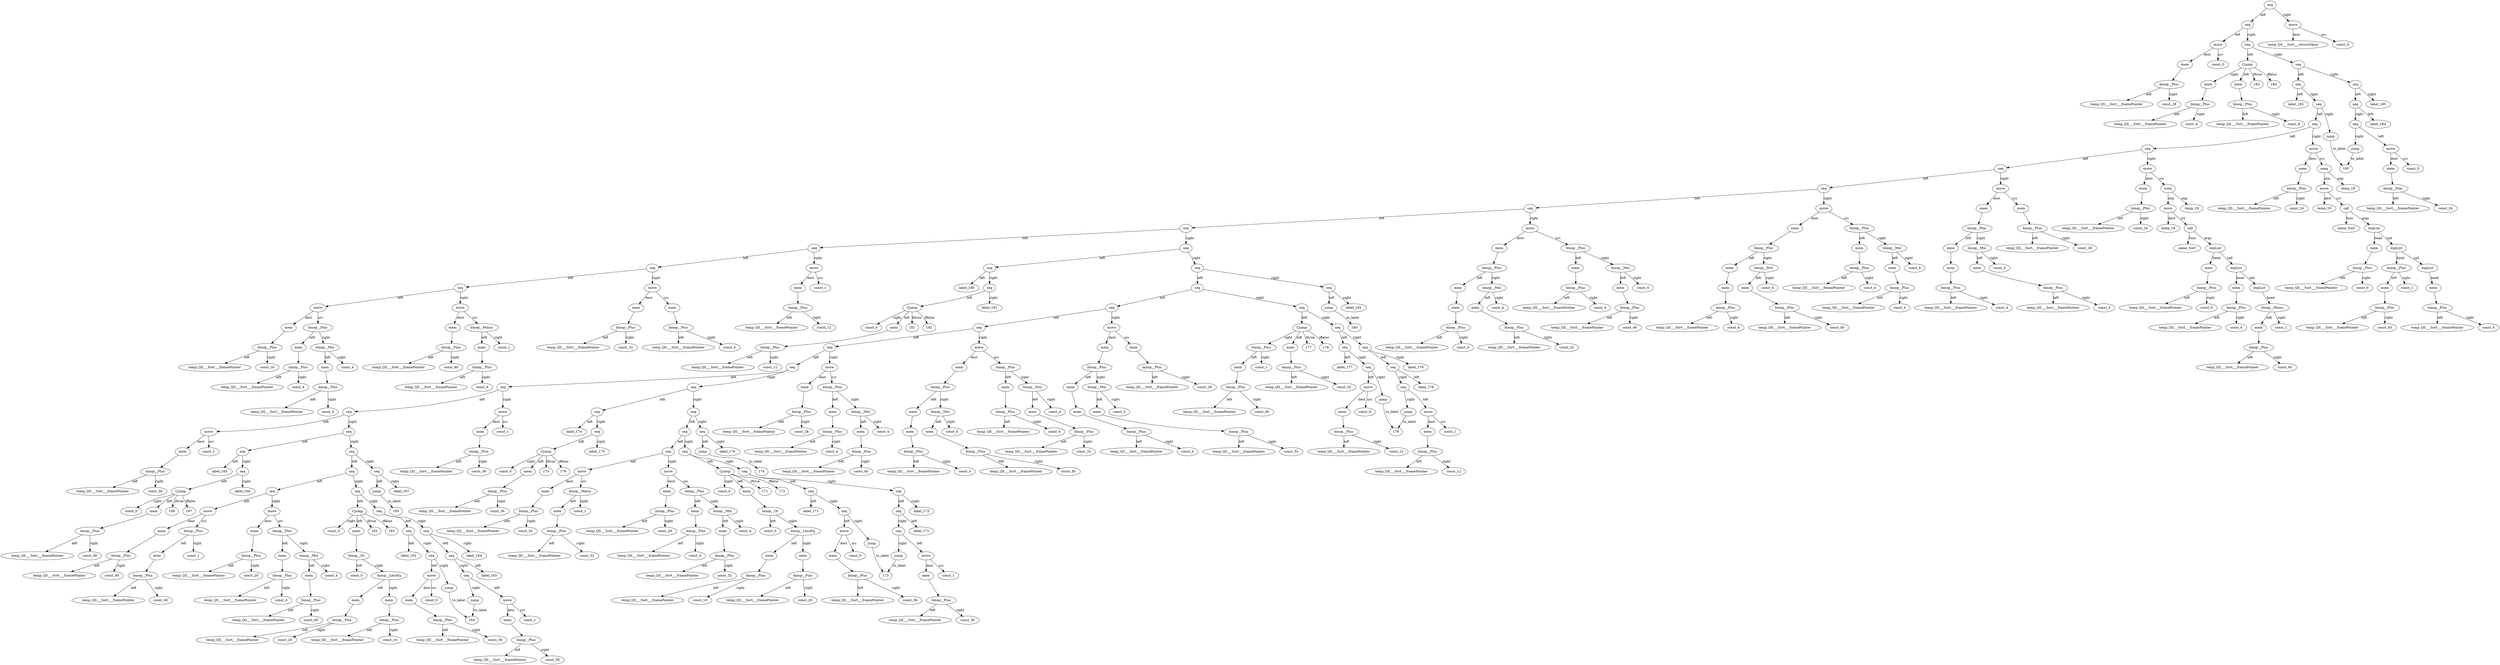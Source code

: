 digraph {
temp_QS___Sort___framePointer__id_0 [ label="temp_QS___Sort___framePointer" ]; 
const_28__id_1 [ label="const_28" ]; 
binop__Plus__id_2 [ label="binop__Plus" ]; 
binop__Plus__id_2 -> const_28__id_1 [ label="right"] ; 
binop__Plus__id_2 -> temp_QS___Sort___framePointer__id_0 [ label="left"] ; 
mem__id_3 [ label="mem" ]; 
mem__id_3 -> binop__Plus__id_2 ; 
const_0__id_4 [ label="const_0" ]; 
move__id_5 [ label="move" ]; 
move__id_5 -> mem__id_3 [ label="dest"] ; 
move__id_5 -> const_0__id_4 [ label="src"] ; 
temp_QS___Sort___framePointer__id_6 [ label="temp_QS___Sort___framePointer" ]; 
const_4__id_7 [ label="const_4" ]; 
binop__Plus__id_8 [ label="binop__Plus" ]; 
binop__Plus__id_8 -> const_4__id_7 [ label="right"] ; 
binop__Plus__id_8 -> temp_QS___Sort___framePointer__id_6 [ label="left"] ; 
mem__id_9 [ label="mem" ]; 
mem__id_9 -> binop__Plus__id_8 ; 
temp_QS___Sort___framePointer__id_10 [ label="temp_QS___Sort___framePointer" ]; 
const_8__id_11 [ label="const_8" ]; 
binop__Plus__id_12 [ label="binop__Plus" ]; 
binop__Plus__id_12 -> const_8__id_11 [ label="right"] ; 
binop__Plus__id_12 -> temp_QS___Sort___framePointer__id_10 [ label="left"] ; 
mem__id_13 [ label="mem" ]; 
mem__id_13 -> binop__Plus__id_12 ; 
Cjump__id_14 [ label="Cjump" ]; 
Cjump__id_14 -> mem__id_9 [ label="right"] ; 
Cjump__id_14 -> mem__id_13 [ label="left"] ; 
Cjump__id_14 -> 183 [ label="iftrue"] ; 
Cjump__id_14 -> 184 [ label="iffalse"] ; 
label_183__id_15 [ label="label_183" ]; 
temp_QS___Sort___framePointer__id_16 [ label="temp_QS___Sort___framePointer" ]; 
const_16__id_17 [ label="const_16" ]; 
binop__Plus__id_18 [ label="binop__Plus" ]; 
binop__Plus__id_18 -> const_16__id_17 [ label="right"] ; 
binop__Plus__id_18 -> temp_QS___Sort___framePointer__id_16 [ label="left"] ; 
mem__id_19 [ label="mem" ]; 
mem__id_19 -> binop__Plus__id_18 ; 
temp_QS___Sort___framePointer__id_20 [ label="temp_QS___Sort___framePointer" ]; 
const_4__id_21 [ label="const_4" ]; 
binop__Plus__id_22 [ label="binop__Plus" ]; 
binop__Plus__id_22 -> const_4__id_21 [ label="right"] ; 
binop__Plus__id_22 -> temp_QS___Sort___framePointer__id_20 [ label="left"] ; 
mem__id_23 [ label="mem" ]; 
mem__id_23 -> binop__Plus__id_22 ; 
temp_QS___Sort___framePointer__id_24 [ label="temp_QS___Sort___framePointer" ]; 
const_4__id_25 [ label="const_4" ]; 
binop__Plus__id_26 [ label="binop__Plus" ]; 
binop__Plus__id_26 -> const_4__id_25 [ label="right"] ; 
binop__Plus__id_26 -> temp_QS___Sort___framePointer__id_24 [ label="left"] ; 
mem__id_27 [ label="mem" ]; 
mem__id_27 -> binop__Plus__id_26 ; 
const_4__id_28 [ label="const_4" ]; 
binop__Mul__id_29 [ label="binop__Mul" ]; 
binop__Mul__id_29 -> const_4__id_28 [ label="right"] ; 
binop__Mul__id_29 -> mem__id_27 [ label="left"] ; 
binop__Plus__id_30 [ label="binop__Plus" ]; 
binop__Plus__id_30 -> binop__Mul__id_29 [ label="right"] ; 
binop__Plus__id_30 -> mem__id_23 [ label="left"] ; 
move__id_31 [ label="move" ]; 
move__id_31 -> mem__id_19 [ label="dest"] ; 
move__id_31 -> binop__Plus__id_30 [ label="src"] ; 
temp_QS___Sort___framePointer__id_32 [ label="temp_QS___Sort___framePointer" ]; 
const_40__id_33 [ label="const_40" ]; 
binop__Plus__id_34 [ label="binop__Plus" ]; 
binop__Plus__id_34 -> const_40__id_33 [ label="right"] ; 
binop__Plus__id_34 -> temp_QS___Sort___framePointer__id_32 [ label="left"] ; 
mem__id_35 [ label="mem" ]; 
mem__id_35 -> binop__Plus__id_34 ; 
temp_QS___Sort___framePointer__id_36 [ label="temp_QS___Sort___framePointer" ]; 
const_8__id_37 [ label="const_8" ]; 
binop__Plus__id_38 [ label="binop__Plus" ]; 
binop__Plus__id_38 -> const_8__id_37 [ label="right"] ; 
binop__Plus__id_38 -> temp_QS___Sort___framePointer__id_36 [ label="left"] ; 
mem__id_39 [ label="mem" ]; 
mem__id_39 -> binop__Plus__id_38 ; 
const_1__id_40 [ label="const_1" ]; 
binop__Minus__id_41 [ label="binop__Minus" ]; 
binop__Minus__id_41 -> const_1__id_40 [ label="right"] ; 
binop__Minus__id_41 -> mem__id_39 [ label="left"] ; 
move__id_42 [ label="move" ]; 
move__id_42 -> mem__id_35 [ label="dest"] ; 
move__id_42 -> binop__Minus__id_41 [ label="src"] ; 
seq__id_43 [ label="seq" ]; 
seq__id_43 -> move__id_31 [ label="left"] ; 
seq__id_43 -> move__id_42 [ label="right"] ; 
temp_QS___Sort___framePointer__id_44 [ label="temp_QS___Sort___framePointer" ]; 
const_32__id_45 [ label="const_32" ]; 
binop__Plus__id_46 [ label="binop__Plus" ]; 
binop__Plus__id_46 -> const_32__id_45 [ label="right"] ; 
binop__Plus__id_46 -> temp_QS___Sort___framePointer__id_44 [ label="left"] ; 
mem__id_47 [ label="mem" ]; 
mem__id_47 -> binop__Plus__id_46 ; 
temp_QS___Sort___framePointer__id_48 [ label="temp_QS___Sort___framePointer" ]; 
const_4__id_49 [ label="const_4" ]; 
binop__Plus__id_50 [ label="binop__Plus" ]; 
binop__Plus__id_50 -> const_4__id_49 [ label="right"] ; 
binop__Plus__id_50 -> temp_QS___Sort___framePointer__id_48 [ label="left"] ; 
mem__id_51 [ label="mem" ]; 
mem__id_51 -> binop__Plus__id_50 ; 
move__id_52 [ label="move" ]; 
move__id_52 -> mem__id_47 [ label="dest"] ; 
move__id_52 -> mem__id_51 [ label="src"] ; 
seq__id_53 [ label="seq" ]; 
seq__id_53 -> seq__id_43 [ label="left"] ; 
seq__id_53 -> move__id_52 [ label="right"] ; 
temp_QS___Sort___framePointer__id_54 [ label="temp_QS___Sort___framePointer" ]; 
const_12__id_55 [ label="const_12" ]; 
binop__Plus__id_56 [ label="binop__Plus" ]; 
binop__Plus__id_56 -> const_12__id_55 [ label="right"] ; 
binop__Plus__id_56 -> temp_QS___Sort___framePointer__id_54 [ label="left"] ; 
mem__id_57 [ label="mem" ]; 
mem__id_57 -> binop__Plus__id_56 ; 
const_1__id_58 [ label="const_1" ]; 
move__id_59 [ label="move" ]; 
move__id_59 -> mem__id_57 [ label="dest"] ; 
move__id_59 -> const_1__id_58 [ label="src"] ; 
seq__id_60 [ label="seq" ]; 
seq__id_60 -> seq__id_53 [ label="left"] ; 
seq__id_60 -> move__id_59 [ label="right"] ; 
label_180__id_61 [ label="label_180" ]; 
const_0__id_62 [ label="const_0" ]; 
temp_QS___Sort___framePointer__id_63 [ label="temp_QS___Sort___framePointer" ]; 
const_12__id_64 [ label="const_12" ]; 
binop__Plus__id_65 [ label="binop__Plus" ]; 
binop__Plus__id_65 -> const_12__id_64 [ label="right"] ; 
binop__Plus__id_65 -> temp_QS___Sort___framePointer__id_63 [ label="left"] ; 
mem__id_66 [ label="mem" ]; 
mem__id_66 -> binop__Plus__id_65 ; 
Cjump__id_67 [ label="Cjump" ]; 
Cjump__id_67 -> const_0__id_62 [ label="right"] ; 
Cjump__id_67 -> mem__id_66 [ label="left"] ; 
Cjump__id_67 -> 181 [ label="iftrue"] ; 
Cjump__id_67 -> 182 [ label="iffalse"] ; 
label_181__id_68 [ label="label_181" ]; 
seq__id_69 [ label="seq" ]; 
seq__id_69 -> Cjump__id_67 [ label="left"] ; 
seq__id_69 -> label_181__id_68 [ label="right"] ; 
seq__id_70 [ label="seq" ]; 
seq__id_70 -> label_180__id_61 [ label="left"] ; 
seq__id_70 -> seq__id_69 [ label="right"] ; 
temp_QS___Sort___framePointer__id_71 [ label="temp_QS___Sort___framePointer" ]; 
const_36__id_72 [ label="const_36" ]; 
binop__Plus__id_73 [ label="binop__Plus" ]; 
binop__Plus__id_73 -> const_36__id_72 [ label="right"] ; 
binop__Plus__id_73 -> temp_QS___Sort___framePointer__id_71 [ label="left"] ; 
mem__id_74 [ label="mem" ]; 
mem__id_74 -> binop__Plus__id_73 ; 
const_1__id_75 [ label="const_1" ]; 
move__id_76 [ label="move" ]; 
move__id_76 -> mem__id_74 [ label="dest"] ; 
move__id_76 -> const_1__id_75 [ label="src"] ; 
label_165__id_77 [ label="label_165" ]; 
const_0__id_78 [ label="const_0" ]; 
temp_QS___Sort___framePointer__id_79 [ label="temp_QS___Sort___framePointer" ]; 
const_36__id_80 [ label="const_36" ]; 
binop__Plus__id_81 [ label="binop__Plus" ]; 
binop__Plus__id_81 -> const_36__id_80 [ label="right"] ; 
binop__Plus__id_81 -> temp_QS___Sort___framePointer__id_79 [ label="left"] ; 
mem__id_82 [ label="mem" ]; 
mem__id_82 -> binop__Plus__id_81 ; 
Cjump__id_83 [ label="Cjump" ]; 
Cjump__id_83 -> const_0__id_78 [ label="right"] ; 
Cjump__id_83 -> mem__id_82 [ label="left"] ; 
Cjump__id_83 -> 166 [ label="iftrue"] ; 
Cjump__id_83 -> 167 [ label="iffalse"] ; 
label_166__id_84 [ label="label_166" ]; 
seq__id_85 [ label="seq" ]; 
seq__id_85 -> Cjump__id_83 [ label="left"] ; 
seq__id_85 -> label_166__id_84 [ label="right"] ; 
seq__id_86 [ label="seq" ]; 
seq__id_86 -> label_165__id_77 [ label="left"] ; 
seq__id_86 -> seq__id_85 [ label="right"] ; 
temp_QS___Sort___framePointer__id_87 [ label="temp_QS___Sort___framePointer" ]; 
const_40__id_88 [ label="const_40" ]; 
binop__Plus__id_89 [ label="binop__Plus" ]; 
binop__Plus__id_89 -> const_40__id_88 [ label="right"] ; 
binop__Plus__id_89 -> temp_QS___Sort___framePointer__id_87 [ label="left"] ; 
mem__id_90 [ label="mem" ]; 
mem__id_90 -> binop__Plus__id_89 ; 
temp_QS___Sort___framePointer__id_91 [ label="temp_QS___Sort___framePointer" ]; 
const_40__id_92 [ label="const_40" ]; 
binop__Plus__id_93 [ label="binop__Plus" ]; 
binop__Plus__id_93 -> const_40__id_92 [ label="right"] ; 
binop__Plus__id_93 -> temp_QS___Sort___framePointer__id_91 [ label="left"] ; 
mem__id_94 [ label="mem" ]; 
mem__id_94 -> binop__Plus__id_93 ; 
const_1__id_95 [ label="const_1" ]; 
binop__Plus__id_96 [ label="binop__Plus" ]; 
binop__Plus__id_96 -> const_1__id_95 [ label="right"] ; 
binop__Plus__id_96 -> mem__id_94 [ label="left"] ; 
move__id_97 [ label="move" ]; 
move__id_97 -> mem__id_90 [ label="dest"] ; 
move__id_97 -> binop__Plus__id_96 [ label="src"] ; 
temp_QS___Sort___framePointer__id_98 [ label="temp_QS___Sort___framePointer" ]; 
const_20__id_99 [ label="const_20" ]; 
binop__Plus__id_100 [ label="binop__Plus" ]; 
binop__Plus__id_100 -> const_20__id_99 [ label="right"] ; 
binop__Plus__id_100 -> temp_QS___Sort___framePointer__id_98 [ label="left"] ; 
mem__id_101 [ label="mem" ]; 
mem__id_101 -> binop__Plus__id_100 ; 
temp_QS___Sort___framePointer__id_102 [ label="temp_QS___Sort___framePointer" ]; 
const_4__id_103 [ label="const_4" ]; 
binop__Plus__id_104 [ label="binop__Plus" ]; 
binop__Plus__id_104 -> const_4__id_103 [ label="right"] ; 
binop__Plus__id_104 -> temp_QS___Sort___framePointer__id_102 [ label="left"] ; 
mem__id_105 [ label="mem" ]; 
mem__id_105 -> binop__Plus__id_104 ; 
temp_QS___Sort___framePointer__id_106 [ label="temp_QS___Sort___framePointer" ]; 
const_40__id_107 [ label="const_40" ]; 
binop__Plus__id_108 [ label="binop__Plus" ]; 
binop__Plus__id_108 -> const_40__id_107 [ label="right"] ; 
binop__Plus__id_108 -> temp_QS___Sort___framePointer__id_106 [ label="left"] ; 
mem__id_109 [ label="mem" ]; 
mem__id_109 -> binop__Plus__id_108 ; 
const_4__id_110 [ label="const_4" ]; 
binop__Mul__id_111 [ label="binop__Mul" ]; 
binop__Mul__id_111 -> const_4__id_110 [ label="right"] ; 
binop__Mul__id_111 -> mem__id_109 [ label="left"] ; 
binop__Plus__id_112 [ label="binop__Plus" ]; 
binop__Plus__id_112 -> binop__Mul__id_111 [ label="right"] ; 
binop__Plus__id_112 -> mem__id_105 [ label="left"] ; 
move__id_113 [ label="move" ]; 
move__id_113 -> mem__id_101 [ label="dest"] ; 
move__id_113 -> binop__Plus__id_112 [ label="src"] ; 
seq__id_114 [ label="seq" ]; 
seq__id_114 -> move__id_97 [ label="left"] ; 
seq__id_114 -> move__id_113 [ label="right"] ; 
const_0__id_115 [ label="const_0" ]; 
const_0__id_116 [ label="const_0" ]; 
temp_QS___Sort___framePointer__id_117 [ label="temp_QS___Sort___framePointer" ]; 
const_20__id_118 [ label="const_20" ]; 
binop__Plus__id_119 [ label="binop__Plus" ]; 
binop__Plus__id_119 -> const_20__id_118 [ label="right"] ; 
binop__Plus__id_119 -> temp_QS___Sort___framePointer__id_117 [ label="left"] ; 
mem__id_120 [ label="mem" ]; 
mem__id_120 -> binop__Plus__id_119 ; 
temp_QS___Sort___framePointer__id_121 [ label="temp_QS___Sort___framePointer" ]; 
const_16__id_122 [ label="const_16" ]; 
binop__Plus__id_123 [ label="binop__Plus" ]; 
binop__Plus__id_123 -> const_16__id_122 [ label="right"] ; 
binop__Plus__id_123 -> temp_QS___Sort___framePointer__id_121 [ label="left"] ; 
mem__id_124 [ label="mem" ]; 
mem__id_124 -> binop__Plus__id_123 ; 
binop__LessEq__id_125 [ label="binop__LessEq" ]; 
binop__LessEq__id_125 -> mem__id_124 [ label="right"] ; 
binop__LessEq__id_125 -> mem__id_120 [ label="left"] ; 
binop__Or__id_126 [ label="binop__Or" ]; 
binop__Or__id_126 -> binop__LessEq__id_125 [ label="right"] ; 
binop__Or__id_126 -> const_0__id_116 [ label="left"] ; 
mem__id_127 [ label="mem" ]; 
mem__id_127 -> binop__Or__id_126 ; 
Cjump__id_128 [ label="Cjump" ]; 
Cjump__id_128 -> const_0__id_115 [ label="right"] ; 
Cjump__id_128 -> mem__id_127 [ label="left"] ; 
Cjump__id_128 -> 162 [ label="iftrue"] ; 
Cjump__id_128 -> 163 [ label="iffalse"] ; 
label_162__id_129 [ label="label_162" ]; 
temp_QS___Sort___framePointer__id_130 [ label="temp_QS___Sort___framePointer" ]; 
const_36__id_131 [ label="const_36" ]; 
binop__Plus__id_132 [ label="binop__Plus" ]; 
binop__Plus__id_132 -> const_36__id_131 [ label="right"] ; 
binop__Plus__id_132 -> temp_QS___Sort___framePointer__id_130 [ label="left"] ; 
mem__id_133 [ label="mem" ]; 
mem__id_133 -> binop__Plus__id_132 ; 
const_0__id_134 [ label="const_0" ]; 
move__id_135 [ label="move" ]; 
move__id_135 -> mem__id_133 [ label="dest"] ; 
move__id_135 -> const_0__id_134 [ label="src"] ; 
jump__id_136 [ label="jump" ]; 
jump__id_136 -> 164 [ label="to_label"] ; 
seq__id_137 [ label="seq" ]; 
seq__id_137 -> move__id_135 [ label="left"] ; 
seq__id_137 -> jump__id_136 [ label="right"] ; 
seq__id_138 [ label="seq" ]; 
seq__id_138 -> label_162__id_129 [ label="left"] ; 
seq__id_138 -> seq__id_137 [ label="right"] ; 
label_163__id_139 [ label="label_163" ]; 
temp_QS___Sort___framePointer__id_140 [ label="temp_QS___Sort___framePointer" ]; 
const_36__id_141 [ label="const_36" ]; 
binop__Plus__id_142 [ label="binop__Plus" ]; 
binop__Plus__id_142 -> const_36__id_141 [ label="right"] ; 
binop__Plus__id_142 -> temp_QS___Sort___framePointer__id_140 [ label="left"] ; 
mem__id_143 [ label="mem" ]; 
mem__id_143 -> binop__Plus__id_142 ; 
const_1__id_144 [ label="const_1" ]; 
move__id_145 [ label="move" ]; 
move__id_145 -> mem__id_143 [ label="dest"] ; 
move__id_145 -> const_1__id_144 [ label="src"] ; 
jump__id_146 [ label="jump" ]; 
jump__id_146 -> 164 [ label="to_label"] ; 
seq__id_147 [ label="seq" ]; 
seq__id_147 -> move__id_145 [ label="left"] ; 
seq__id_147 -> jump__id_146 [ label="right"] ; 
seq__id_148 [ label="seq" ]; 
seq__id_148 -> label_163__id_139 [ label="left"] ; 
seq__id_148 -> seq__id_147 [ label="right"] ; 
label_164__id_149 [ label="label_164" ]; 
seq__id_150 [ label="seq" ]; 
seq__id_150 -> seq__id_148 [ label="left"] ; 
seq__id_150 -> label_164__id_149 [ label="right"] ; 
seq__id_151 [ label="seq" ]; 
seq__id_151 -> seq__id_138 [ label="left"] ; 
seq__id_151 -> seq__id_150 [ label="right"] ; 
seq__id_152 [ label="seq" ]; 
seq__id_152 -> Cjump__id_128 [ label="left"] ; 
seq__id_152 -> seq__id_151 [ label="right"] ; 
seq__id_153 [ label="seq" ]; 
seq__id_153 -> seq__id_114 [ label="left"] ; 
seq__id_153 -> seq__id_152 [ label="right"] ; 
jump__id_154 [ label="jump" ]; 
jump__id_154 -> 165 [ label="to_label"] ; 
label_167__id_155 [ label="label_167" ]; 
seq__id_156 [ label="seq" ]; 
seq__id_156 -> jump__id_154 [ label="left"] ; 
seq__id_156 -> label_167__id_155 [ label="right"] ; 
seq__id_157 [ label="seq" ]; 
seq__id_157 -> seq__id_153 [ label="left"] ; 
seq__id_157 -> seq__id_156 [ label="right"] ; 
seq__id_158 [ label="seq" ]; 
seq__id_158 -> seq__id_86 [ label="left"] ; 
seq__id_158 -> seq__id_157 [ label="right"] ; 
seq__id_159 [ label="seq" ]; 
seq__id_159 -> move__id_76 [ label="left"] ; 
seq__id_159 -> seq__id_158 [ label="right"] ; 
temp_QS___Sort___framePointer__id_160 [ label="temp_QS___Sort___framePointer" ]; 
const_36__id_161 [ label="const_36" ]; 
binop__Plus__id_162 [ label="binop__Plus" ]; 
binop__Plus__id_162 -> const_36__id_161 [ label="right"] ; 
binop__Plus__id_162 -> temp_QS___Sort___framePointer__id_160 [ label="left"] ; 
mem__id_163 [ label="mem" ]; 
mem__id_163 -> binop__Plus__id_162 ; 
const_1__id_164 [ label="const_1" ]; 
move__id_165 [ label="move" ]; 
move__id_165 -> mem__id_163 [ label="dest"] ; 
move__id_165 -> const_1__id_164 [ label="src"] ; 
seq__id_166 [ label="seq" ]; 
seq__id_166 -> seq__id_159 [ label="left"] ; 
seq__id_166 -> move__id_165 [ label="right"] ; 
label_174__id_167 [ label="label_174" ]; 
const_0__id_168 [ label="const_0" ]; 
temp_QS___Sort___framePointer__id_169 [ label="temp_QS___Sort___framePointer" ]; 
const_36__id_170 [ label="const_36" ]; 
binop__Plus__id_171 [ label="binop__Plus" ]; 
binop__Plus__id_171 -> const_36__id_170 [ label="right"] ; 
binop__Plus__id_171 -> temp_QS___Sort___framePointer__id_169 [ label="left"] ; 
mem__id_172 [ label="mem" ]; 
mem__id_172 -> binop__Plus__id_171 ; 
Cjump__id_173 [ label="Cjump" ]; 
Cjump__id_173 -> const_0__id_168 [ label="right"] ; 
Cjump__id_173 -> mem__id_172 [ label="left"] ; 
Cjump__id_173 -> 175 [ label="iftrue"] ; 
Cjump__id_173 -> 176 [ label="iffalse"] ; 
label_175__id_174 [ label="label_175" ]; 
seq__id_175 [ label="seq" ]; 
seq__id_175 -> Cjump__id_173 [ label="left"] ; 
seq__id_175 -> label_175__id_174 [ label="right"] ; 
seq__id_176 [ label="seq" ]; 
seq__id_176 -> label_174__id_167 [ label="left"] ; 
seq__id_176 -> seq__id_175 [ label="right"] ; 
temp_QS___Sort___framePointer__id_177 [ label="temp_QS___Sort___framePointer" ]; 
const_32__id_178 [ label="const_32" ]; 
binop__Plus__id_179 [ label="binop__Plus" ]; 
binop__Plus__id_179 -> const_32__id_178 [ label="right"] ; 
binop__Plus__id_179 -> temp_QS___Sort___framePointer__id_177 [ label="left"] ; 
mem__id_180 [ label="mem" ]; 
mem__id_180 -> binop__Plus__id_179 ; 
temp_QS___Sort___framePointer__id_181 [ label="temp_QS___Sort___framePointer" ]; 
const_32__id_182 [ label="const_32" ]; 
binop__Plus__id_183 [ label="binop__Plus" ]; 
binop__Plus__id_183 -> const_32__id_182 [ label="right"] ; 
binop__Plus__id_183 -> temp_QS___Sort___framePointer__id_181 [ label="left"] ; 
mem__id_184 [ label="mem" ]; 
mem__id_184 -> binop__Plus__id_183 ; 
const_1__id_185 [ label="const_1" ]; 
binop__Minus__id_186 [ label="binop__Minus" ]; 
binop__Minus__id_186 -> const_1__id_185 [ label="right"] ; 
binop__Minus__id_186 -> mem__id_184 [ label="left"] ; 
move__id_187 [ label="move" ]; 
move__id_187 -> mem__id_180 [ label="dest"] ; 
move__id_187 -> binop__Minus__id_186 [ label="src"] ; 
temp_QS___Sort___framePointer__id_188 [ label="temp_QS___Sort___framePointer" ]; 
const_20__id_189 [ label="const_20" ]; 
binop__Plus__id_190 [ label="binop__Plus" ]; 
binop__Plus__id_190 -> const_20__id_189 [ label="right"] ; 
binop__Plus__id_190 -> temp_QS___Sort___framePointer__id_188 [ label="left"] ; 
mem__id_191 [ label="mem" ]; 
mem__id_191 -> binop__Plus__id_190 ; 
temp_QS___Sort___framePointer__id_192 [ label="temp_QS___Sort___framePointer" ]; 
const_4__id_193 [ label="const_4" ]; 
binop__Plus__id_194 [ label="binop__Plus" ]; 
binop__Plus__id_194 -> const_4__id_193 [ label="right"] ; 
binop__Plus__id_194 -> temp_QS___Sort___framePointer__id_192 [ label="left"] ; 
mem__id_195 [ label="mem" ]; 
mem__id_195 -> binop__Plus__id_194 ; 
temp_QS___Sort___framePointer__id_196 [ label="temp_QS___Sort___framePointer" ]; 
const_32__id_197 [ label="const_32" ]; 
binop__Plus__id_198 [ label="binop__Plus" ]; 
binop__Plus__id_198 -> const_32__id_197 [ label="right"] ; 
binop__Plus__id_198 -> temp_QS___Sort___framePointer__id_196 [ label="left"] ; 
mem__id_199 [ label="mem" ]; 
mem__id_199 -> binop__Plus__id_198 ; 
const_4__id_200 [ label="const_4" ]; 
binop__Mul__id_201 [ label="binop__Mul" ]; 
binop__Mul__id_201 -> const_4__id_200 [ label="right"] ; 
binop__Mul__id_201 -> mem__id_199 [ label="left"] ; 
binop__Plus__id_202 [ label="binop__Plus" ]; 
binop__Plus__id_202 -> binop__Mul__id_201 [ label="right"] ; 
binop__Plus__id_202 -> mem__id_195 [ label="left"] ; 
move__id_203 [ label="move" ]; 
move__id_203 -> mem__id_191 [ label="dest"] ; 
move__id_203 -> binop__Plus__id_202 [ label="src"] ; 
seq__id_204 [ label="seq" ]; 
seq__id_204 -> move__id_187 [ label="left"] ; 
seq__id_204 -> move__id_203 [ label="right"] ; 
const_0__id_205 [ label="const_0" ]; 
const_0__id_206 [ label="const_0" ]; 
temp_QS___Sort___framePointer__id_207 [ label="temp_QS___Sort___framePointer" ]; 
const_16__id_208 [ label="const_16" ]; 
binop__Plus__id_209 [ label="binop__Plus" ]; 
binop__Plus__id_209 -> const_16__id_208 [ label="right"] ; 
binop__Plus__id_209 -> temp_QS___Sort___framePointer__id_207 [ label="left"] ; 
mem__id_210 [ label="mem" ]; 
mem__id_210 -> binop__Plus__id_209 ; 
temp_QS___Sort___framePointer__id_211 [ label="temp_QS___Sort___framePointer" ]; 
const_20__id_212 [ label="const_20" ]; 
binop__Plus__id_213 [ label="binop__Plus" ]; 
binop__Plus__id_213 -> const_20__id_212 [ label="right"] ; 
binop__Plus__id_213 -> temp_QS___Sort___framePointer__id_211 [ label="left"] ; 
mem__id_214 [ label="mem" ]; 
mem__id_214 -> binop__Plus__id_213 ; 
binop__LessEq__id_215 [ label="binop__LessEq" ]; 
binop__LessEq__id_215 -> mem__id_214 [ label="right"] ; 
binop__LessEq__id_215 -> mem__id_210 [ label="left"] ; 
binop__Or__id_216 [ label="binop__Or" ]; 
binop__Or__id_216 -> binop__LessEq__id_215 [ label="right"] ; 
binop__Or__id_216 -> const_0__id_206 [ label="left"] ; 
mem__id_217 [ label="mem" ]; 
mem__id_217 -> binop__Or__id_216 ; 
Cjump__id_218 [ label="Cjump" ]; 
Cjump__id_218 -> const_0__id_205 [ label="right"] ; 
Cjump__id_218 -> mem__id_217 [ label="left"] ; 
Cjump__id_218 -> 171 [ label="iftrue"] ; 
Cjump__id_218 -> 172 [ label="iffalse"] ; 
label_171__id_219 [ label="label_171" ]; 
temp_QS___Sort___framePointer__id_220 [ label="temp_QS___Sort___framePointer" ]; 
const_36__id_221 [ label="const_36" ]; 
binop__Plus__id_222 [ label="binop__Plus" ]; 
binop__Plus__id_222 -> const_36__id_221 [ label="right"] ; 
binop__Plus__id_222 -> temp_QS___Sort___framePointer__id_220 [ label="left"] ; 
mem__id_223 [ label="mem" ]; 
mem__id_223 -> binop__Plus__id_222 ; 
const_0__id_224 [ label="const_0" ]; 
move__id_225 [ label="move" ]; 
move__id_225 -> mem__id_223 [ label="dest"] ; 
move__id_225 -> const_0__id_224 [ label="src"] ; 
jump__id_226 [ label="jump" ]; 
jump__id_226 -> 173 [ label="to_label"] ; 
seq__id_227 [ label="seq" ]; 
seq__id_227 -> move__id_225 [ label="left"] ; 
seq__id_227 -> jump__id_226 [ label="right"] ; 
seq__id_228 [ label="seq" ]; 
seq__id_228 -> label_171__id_219 [ label="left"] ; 
seq__id_228 -> seq__id_227 [ label="right"] ; 
label_172__id_229 [ label="label_172" ]; 
temp_QS___Sort___framePointer__id_230 [ label="temp_QS___Sort___framePointer" ]; 
const_36__id_231 [ label="const_36" ]; 
binop__Plus__id_232 [ label="binop__Plus" ]; 
binop__Plus__id_232 -> const_36__id_231 [ label="right"] ; 
binop__Plus__id_232 -> temp_QS___Sort___framePointer__id_230 [ label="left"] ; 
mem__id_233 [ label="mem" ]; 
mem__id_233 -> binop__Plus__id_232 ; 
const_1__id_234 [ label="const_1" ]; 
move__id_235 [ label="move" ]; 
move__id_235 -> mem__id_233 [ label="dest"] ; 
move__id_235 -> const_1__id_234 [ label="src"] ; 
jump__id_236 [ label="jump" ]; 
jump__id_236 -> 173 [ label="to_label"] ; 
seq__id_237 [ label="seq" ]; 
seq__id_237 -> move__id_235 [ label="left"] ; 
seq__id_237 -> jump__id_236 [ label="right"] ; 
seq__id_238 [ label="seq" ]; 
seq__id_238 -> label_172__id_229 [ label="left"] ; 
seq__id_238 -> seq__id_237 [ label="right"] ; 
label_173__id_239 [ label="label_173" ]; 
seq__id_240 [ label="seq" ]; 
seq__id_240 -> seq__id_238 [ label="left"] ; 
seq__id_240 -> label_173__id_239 [ label="right"] ; 
seq__id_241 [ label="seq" ]; 
seq__id_241 -> seq__id_228 [ label="left"] ; 
seq__id_241 -> seq__id_240 [ label="right"] ; 
seq__id_242 [ label="seq" ]; 
seq__id_242 -> Cjump__id_218 [ label="left"] ; 
seq__id_242 -> seq__id_241 [ label="right"] ; 
seq__id_243 [ label="seq" ]; 
seq__id_243 -> seq__id_204 [ label="left"] ; 
seq__id_243 -> seq__id_242 [ label="right"] ; 
jump__id_244 [ label="jump" ]; 
jump__id_244 -> 174 [ label="to_label"] ; 
label_176__id_245 [ label="label_176" ]; 
seq__id_246 [ label="seq" ]; 
seq__id_246 -> jump__id_244 [ label="left"] ; 
seq__id_246 -> label_176__id_245 [ label="right"] ; 
seq__id_247 [ label="seq" ]; 
seq__id_247 -> seq__id_243 [ label="left"] ; 
seq__id_247 -> seq__id_246 [ label="right"] ; 
seq__id_248 [ label="seq" ]; 
seq__id_248 -> seq__id_176 [ label="left"] ; 
seq__id_248 -> seq__id_247 [ label="right"] ; 
seq__id_249 [ label="seq" ]; 
seq__id_249 -> seq__id_166 [ label="left"] ; 
seq__id_249 -> seq__id_248 [ label="right"] ; 
temp_QS___Sort___framePointer__id_250 [ label="temp_QS___Sort___framePointer" ]; 
const_28__id_251 [ label="const_28" ]; 
binop__Plus__id_252 [ label="binop__Plus" ]; 
binop__Plus__id_252 -> const_28__id_251 [ label="right"] ; 
binop__Plus__id_252 -> temp_QS___Sort___framePointer__id_250 [ label="left"] ; 
mem__id_253 [ label="mem" ]; 
mem__id_253 -> binop__Plus__id_252 ; 
temp_QS___Sort___framePointer__id_254 [ label="temp_QS___Sort___framePointer" ]; 
const_4__id_255 [ label="const_4" ]; 
binop__Plus__id_256 [ label="binop__Plus" ]; 
binop__Plus__id_256 -> const_4__id_255 [ label="right"] ; 
binop__Plus__id_256 -> temp_QS___Sort___framePointer__id_254 [ label="left"] ; 
mem__id_257 [ label="mem" ]; 
mem__id_257 -> binop__Plus__id_256 ; 
temp_QS___Sort___framePointer__id_258 [ label="temp_QS___Sort___framePointer" ]; 
const_40__id_259 [ label="const_40" ]; 
binop__Plus__id_260 [ label="binop__Plus" ]; 
binop__Plus__id_260 -> const_40__id_259 [ label="right"] ; 
binop__Plus__id_260 -> temp_QS___Sort___framePointer__id_258 [ label="left"] ; 
mem__id_261 [ label="mem" ]; 
mem__id_261 -> binop__Plus__id_260 ; 
const_4__id_262 [ label="const_4" ]; 
binop__Mul__id_263 [ label="binop__Mul" ]; 
binop__Mul__id_263 -> const_4__id_262 [ label="right"] ; 
binop__Mul__id_263 -> mem__id_261 [ label="left"] ; 
binop__Plus__id_264 [ label="binop__Plus" ]; 
binop__Plus__id_264 -> binop__Mul__id_263 [ label="right"] ; 
binop__Plus__id_264 -> mem__id_257 [ label="left"] ; 
move__id_265 [ label="move" ]; 
move__id_265 -> mem__id_253 [ label="dest"] ; 
move__id_265 -> binop__Plus__id_264 [ label="src"] ; 
seq__id_266 [ label="seq" ]; 
seq__id_266 -> seq__id_249 [ label="left"] ; 
seq__id_266 -> move__id_265 [ label="right"] ; 
temp_QS___Sort___framePointer__id_267 [ label="temp_QS___Sort___framePointer" ]; 
const_4__id_268 [ label="const_4" ]; 
binop__Plus__id_269 [ label="binop__Plus" ]; 
binop__Plus__id_269 -> const_4__id_268 [ label="right"] ; 
binop__Plus__id_269 -> temp_QS___Sort___framePointer__id_267 [ label="left"] ; 
mem__id_270 [ label="mem" ]; 
mem__id_270 -> binop__Plus__id_269 ; 
mem__id_271 [ label="mem" ]; 
mem__id_271 -> mem__id_270 ; 
temp_QS___Sort___framePointer__id_272 [ label="temp_QS___Sort___framePointer" ]; 
const_40__id_273 [ label="const_40" ]; 
binop__Plus__id_274 [ label="binop__Plus" ]; 
binop__Plus__id_274 -> const_40__id_273 [ label="right"] ; 
binop__Plus__id_274 -> temp_QS___Sort___framePointer__id_272 [ label="left"] ; 
mem__id_275 [ label="mem" ]; 
mem__id_275 -> binop__Plus__id_274 ; 
const_4__id_276 [ label="const_4" ]; 
binop__Mul__id_277 [ label="binop__Mul" ]; 
binop__Mul__id_277 -> const_4__id_276 [ label="right"] ; 
binop__Mul__id_277 -> mem__id_275 [ label="left"] ; 
binop__Plus__id_278 [ label="binop__Plus" ]; 
binop__Plus__id_278 -> binop__Mul__id_277 [ label="right"] ; 
binop__Plus__id_278 -> mem__id_271 [ label="left"] ; 
mem__id_279 [ label="mem" ]; 
mem__id_279 -> binop__Plus__id_278 ; 
temp_QS___Sort___framePointer__id_280 [ label="temp_QS___Sort___framePointer" ]; 
const_4__id_281 [ label="const_4" ]; 
binop__Plus__id_282 [ label="binop__Plus" ]; 
binop__Plus__id_282 -> const_4__id_281 [ label="right"] ; 
binop__Plus__id_282 -> temp_QS___Sort___framePointer__id_280 [ label="left"] ; 
mem__id_283 [ label="mem" ]; 
mem__id_283 -> binop__Plus__id_282 ; 
temp_QS___Sort___framePointer__id_284 [ label="temp_QS___Sort___framePointer" ]; 
const_32__id_285 [ label="const_32" ]; 
binop__Plus__id_286 [ label="binop__Plus" ]; 
binop__Plus__id_286 -> const_32__id_285 [ label="right"] ; 
binop__Plus__id_286 -> temp_QS___Sort___framePointer__id_284 [ label="left"] ; 
mem__id_287 [ label="mem" ]; 
mem__id_287 -> binop__Plus__id_286 ; 
const_4__id_288 [ label="const_4" ]; 
binop__Mul__id_289 [ label="binop__Mul" ]; 
binop__Mul__id_289 -> const_4__id_288 [ label="right"] ; 
binop__Mul__id_289 -> mem__id_287 [ label="left"] ; 
binop__Plus__id_290 [ label="binop__Plus" ]; 
binop__Plus__id_290 -> binop__Mul__id_289 [ label="right"] ; 
binop__Plus__id_290 -> mem__id_283 [ label="left"] ; 
move__id_291 [ label="move" ]; 
move__id_291 -> mem__id_279 [ label="dest"] ; 
move__id_291 -> binop__Plus__id_290 [ label="src"] ; 
seq__id_292 [ label="seq" ]; 
seq__id_292 -> seq__id_266 [ label="left"] ; 
seq__id_292 -> move__id_291 [ label="right"] ; 
temp_QS___Sort___framePointer__id_293 [ label="temp_QS___Sort___framePointer" ]; 
const_4__id_294 [ label="const_4" ]; 
binop__Plus__id_295 [ label="binop__Plus" ]; 
binop__Plus__id_295 -> const_4__id_294 [ label="right"] ; 
binop__Plus__id_295 -> temp_QS___Sort___framePointer__id_293 [ label="left"] ; 
mem__id_296 [ label="mem" ]; 
mem__id_296 -> binop__Plus__id_295 ; 
mem__id_297 [ label="mem" ]; 
mem__id_297 -> mem__id_296 ; 
temp_QS___Sort___framePointer__id_298 [ label="temp_QS___Sort___framePointer" ]; 
const_32__id_299 [ label="const_32" ]; 
binop__Plus__id_300 [ label="binop__Plus" ]; 
binop__Plus__id_300 -> const_32__id_299 [ label="right"] ; 
binop__Plus__id_300 -> temp_QS___Sort___framePointer__id_298 [ label="left"] ; 
mem__id_301 [ label="mem" ]; 
mem__id_301 -> binop__Plus__id_300 ; 
const_4__id_302 [ label="const_4" ]; 
binop__Mul__id_303 [ label="binop__Mul" ]; 
binop__Mul__id_303 -> const_4__id_302 [ label="right"] ; 
binop__Mul__id_303 -> mem__id_301 [ label="left"] ; 
binop__Plus__id_304 [ label="binop__Plus" ]; 
binop__Plus__id_304 -> binop__Mul__id_303 [ label="right"] ; 
binop__Plus__id_304 -> mem__id_297 [ label="left"] ; 
mem__id_305 [ label="mem" ]; 
mem__id_305 -> binop__Plus__id_304 ; 
temp_QS___Sort___framePointer__id_306 [ label="temp_QS___Sort___framePointer" ]; 
const_28__id_307 [ label="const_28" ]; 
binop__Plus__id_308 [ label="binop__Plus" ]; 
binop__Plus__id_308 -> const_28__id_307 [ label="right"] ; 
binop__Plus__id_308 -> temp_QS___Sort___framePointer__id_306 [ label="left"] ; 
mem__id_309 [ label="mem" ]; 
mem__id_309 -> binop__Plus__id_308 ; 
move__id_310 [ label="move" ]; 
move__id_310 -> mem__id_305 [ label="dest"] ; 
move__id_310 -> mem__id_309 [ label="src"] ; 
seq__id_311 [ label="seq" ]; 
seq__id_311 -> seq__id_292 [ label="left"] ; 
seq__id_311 -> move__id_310 [ label="right"] ; 
temp_QS___Sort___framePointer__id_312 [ label="temp_QS___Sort___framePointer" ]; 
const_40__id_313 [ label="const_40" ]; 
binop__Plus__id_314 [ label="binop__Plus" ]; 
binop__Plus__id_314 -> const_40__id_313 [ label="right"] ; 
binop__Plus__id_314 -> temp_QS___Sort___framePointer__id_312 [ label="left"] ; 
mem__id_315 [ label="mem" ]; 
mem__id_315 -> binop__Plus__id_314 ; 
const_1__id_316 [ label="const_1" ]; 
binop__Plus__id_317 [ label="binop__Plus" ]; 
binop__Plus__id_317 -> const_1__id_316 [ label="right"] ; 
binop__Plus__id_317 -> mem__id_315 [ label="left"] ; 
temp_QS___Sort___framePointer__id_318 [ label="temp_QS___Sort___framePointer" ]; 
const_32__id_319 [ label="const_32" ]; 
binop__Plus__id_320 [ label="binop__Plus" ]; 
binop__Plus__id_320 -> const_32__id_319 [ label="right"] ; 
binop__Plus__id_320 -> temp_QS___Sort___framePointer__id_318 [ label="left"] ; 
mem__id_321 [ label="mem" ]; 
mem__id_321 -> binop__Plus__id_320 ; 
Cjump__id_322 [ label="Cjump" ]; 
Cjump__id_322 -> binop__Plus__id_317 [ label="right"] ; 
Cjump__id_322 -> mem__id_321 [ label="left"] ; 
Cjump__id_322 -> 177 [ label="iftrue"] ; 
Cjump__id_322 -> 178 [ label="iffalse"] ; 
label_177__id_323 [ label="label_177" ]; 
temp_QS___Sort___framePointer__id_324 [ label="temp_QS___Sort___framePointer" ]; 
const_12__id_325 [ label="const_12" ]; 
binop__Plus__id_326 [ label="binop__Plus" ]; 
binop__Plus__id_326 -> const_12__id_325 [ label="right"] ; 
binop__Plus__id_326 -> temp_QS___Sort___framePointer__id_324 [ label="left"] ; 
mem__id_327 [ label="mem" ]; 
mem__id_327 -> binop__Plus__id_326 ; 
const_0__id_328 [ label="const_0" ]; 
move__id_329 [ label="move" ]; 
move__id_329 -> mem__id_327 [ label="dest"] ; 
move__id_329 -> const_0__id_328 [ label="src"] ; 
jump__id_330 [ label="jump" ]; 
jump__id_330 -> 179 [ label="to_label"] ; 
seq__id_331 [ label="seq" ]; 
seq__id_331 -> move__id_329 [ label="left"] ; 
seq__id_331 -> jump__id_330 [ label="right"] ; 
seq__id_332 [ label="seq" ]; 
seq__id_332 -> label_177__id_323 [ label="left"] ; 
seq__id_332 -> seq__id_331 [ label="right"] ; 
label_178__id_333 [ label="label_178" ]; 
temp_QS___Sort___framePointer__id_334 [ label="temp_QS___Sort___framePointer" ]; 
const_12__id_335 [ label="const_12" ]; 
binop__Plus__id_336 [ label="binop__Plus" ]; 
binop__Plus__id_336 -> const_12__id_335 [ label="right"] ; 
binop__Plus__id_336 -> temp_QS___Sort___framePointer__id_334 [ label="left"] ; 
mem__id_337 [ label="mem" ]; 
mem__id_337 -> binop__Plus__id_336 ; 
const_1__id_338 [ label="const_1" ]; 
move__id_339 [ label="move" ]; 
move__id_339 -> mem__id_337 [ label="dest"] ; 
move__id_339 -> const_1__id_338 [ label="src"] ; 
jump__id_340 [ label="jump" ]; 
jump__id_340 -> 179 [ label="to_label"] ; 
seq__id_341 [ label="seq" ]; 
seq__id_341 -> move__id_339 [ label="left"] ; 
seq__id_341 -> jump__id_340 [ label="right"] ; 
seq__id_342 [ label="seq" ]; 
seq__id_342 -> label_178__id_333 [ label="left"] ; 
seq__id_342 -> seq__id_341 [ label="right"] ; 
label_179__id_343 [ label="label_179" ]; 
seq__id_344 [ label="seq" ]; 
seq__id_344 -> seq__id_342 [ label="left"] ; 
seq__id_344 -> label_179__id_343 [ label="right"] ; 
seq__id_345 [ label="seq" ]; 
seq__id_345 -> seq__id_332 [ label="left"] ; 
seq__id_345 -> seq__id_344 [ label="right"] ; 
seq__id_346 [ label="seq" ]; 
seq__id_346 -> Cjump__id_322 [ label="left"] ; 
seq__id_346 -> seq__id_345 [ label="right"] ; 
seq__id_347 [ label="seq" ]; 
seq__id_347 -> seq__id_311 [ label="left"] ; 
seq__id_347 -> seq__id_346 [ label="right"] ; 
jump__id_348 [ label="jump" ]; 
jump__id_348 -> 180 [ label="to_label"] ; 
label_182__id_349 [ label="label_182" ]; 
seq__id_350 [ label="seq" ]; 
seq__id_350 -> jump__id_348 [ label="left"] ; 
seq__id_350 -> label_182__id_349 [ label="right"] ; 
seq__id_351 [ label="seq" ]; 
seq__id_351 -> seq__id_347 [ label="left"] ; 
seq__id_351 -> seq__id_350 [ label="right"] ; 
seq__id_352 [ label="seq" ]; 
seq__id_352 -> seq__id_70 [ label="left"] ; 
seq__id_352 -> seq__id_351 [ label="right"] ; 
seq__id_353 [ label="seq" ]; 
seq__id_353 -> seq__id_60 [ label="left"] ; 
seq__id_353 -> seq__id_352 [ label="right"] ; 
temp_QS___Sort___framePointer__id_354 [ label="temp_QS___Sort___framePointer" ]; 
const_4__id_355 [ label="const_4" ]; 
binop__Plus__id_356 [ label="binop__Plus" ]; 
binop__Plus__id_356 -> const_4__id_355 [ label="right"] ; 
binop__Plus__id_356 -> temp_QS___Sort___framePointer__id_354 [ label="left"] ; 
mem__id_357 [ label="mem" ]; 
mem__id_357 -> binop__Plus__id_356 ; 
mem__id_358 [ label="mem" ]; 
mem__id_358 -> mem__id_357 ; 
temp_QS___Sort___framePointer__id_359 [ label="temp_QS___Sort___framePointer" ]; 
const_32__id_360 [ label="const_32" ]; 
binop__Plus__id_361 [ label="binop__Plus" ]; 
binop__Plus__id_361 -> const_32__id_360 [ label="right"] ; 
binop__Plus__id_361 -> temp_QS___Sort___framePointer__id_359 [ label="left"] ; 
mem__id_362 [ label="mem" ]; 
mem__id_362 -> binop__Plus__id_361 ; 
const_4__id_363 [ label="const_4" ]; 
binop__Mul__id_364 [ label="binop__Mul" ]; 
binop__Mul__id_364 -> const_4__id_363 [ label="right"] ; 
binop__Mul__id_364 -> mem__id_362 [ label="left"] ; 
binop__Plus__id_365 [ label="binop__Plus" ]; 
binop__Plus__id_365 -> binop__Mul__id_364 [ label="right"] ; 
binop__Plus__id_365 -> mem__id_358 [ label="left"] ; 
mem__id_366 [ label="mem" ]; 
mem__id_366 -> binop__Plus__id_365 ; 
temp_QS___Sort___framePointer__id_367 [ label="temp_QS___Sort___framePointer" ]; 
const_4__id_368 [ label="const_4" ]; 
binop__Plus__id_369 [ label="binop__Plus" ]; 
binop__Plus__id_369 -> const_4__id_368 [ label="right"] ; 
binop__Plus__id_369 -> temp_QS___Sort___framePointer__id_367 [ label="left"] ; 
mem__id_370 [ label="mem" ]; 
mem__id_370 -> binop__Plus__id_369 ; 
temp_QS___Sort___framePointer__id_371 [ label="temp_QS___Sort___framePointer" ]; 
const_40__id_372 [ label="const_40" ]; 
binop__Plus__id_373 [ label="binop__Plus" ]; 
binop__Plus__id_373 -> const_40__id_372 [ label="right"] ; 
binop__Plus__id_373 -> temp_QS___Sort___framePointer__id_371 [ label="left"] ; 
mem__id_374 [ label="mem" ]; 
mem__id_374 -> binop__Plus__id_373 ; 
const_4__id_375 [ label="const_4" ]; 
binop__Mul__id_376 [ label="binop__Mul" ]; 
binop__Mul__id_376 -> const_4__id_375 [ label="right"] ; 
binop__Mul__id_376 -> mem__id_374 [ label="left"] ; 
binop__Plus__id_377 [ label="binop__Plus" ]; 
binop__Plus__id_377 -> binop__Mul__id_376 [ label="right"] ; 
binop__Plus__id_377 -> mem__id_370 [ label="left"] ; 
move__id_378 [ label="move" ]; 
move__id_378 -> mem__id_366 [ label="dest"] ; 
move__id_378 -> binop__Plus__id_377 [ label="src"] ; 
seq__id_379 [ label="seq" ]; 
seq__id_379 -> seq__id_353 [ label="left"] ; 
seq__id_379 -> move__id_378 [ label="right"] ; 
temp_QS___Sort___framePointer__id_380 [ label="temp_QS___Sort___framePointer" ]; 
const_4__id_381 [ label="const_4" ]; 
binop__Plus__id_382 [ label="binop__Plus" ]; 
binop__Plus__id_382 -> const_4__id_381 [ label="right"] ; 
binop__Plus__id_382 -> temp_QS___Sort___framePointer__id_380 [ label="left"] ; 
mem__id_383 [ label="mem" ]; 
mem__id_383 -> binop__Plus__id_382 ; 
mem__id_384 [ label="mem" ]; 
mem__id_384 -> mem__id_383 ; 
temp_QS___Sort___framePointer__id_385 [ label="temp_QS___Sort___framePointer" ]; 
const_40__id_386 [ label="const_40" ]; 
binop__Plus__id_387 [ label="binop__Plus" ]; 
binop__Plus__id_387 -> const_40__id_386 [ label="right"] ; 
binop__Plus__id_387 -> temp_QS___Sort___framePointer__id_385 [ label="left"] ; 
mem__id_388 [ label="mem" ]; 
mem__id_388 -> binop__Plus__id_387 ; 
const_4__id_389 [ label="const_4" ]; 
binop__Mul__id_390 [ label="binop__Mul" ]; 
binop__Mul__id_390 -> const_4__id_389 [ label="right"] ; 
binop__Mul__id_390 -> mem__id_388 [ label="left"] ; 
binop__Plus__id_391 [ label="binop__Plus" ]; 
binop__Plus__id_391 -> binop__Mul__id_390 [ label="right"] ; 
binop__Plus__id_391 -> mem__id_384 [ label="left"] ; 
mem__id_392 [ label="mem" ]; 
mem__id_392 -> binop__Plus__id_391 ; 
temp_QS___Sort___framePointer__id_393 [ label="temp_QS___Sort___framePointer" ]; 
const_4__id_394 [ label="const_4" ]; 
binop__Plus__id_395 [ label="binop__Plus" ]; 
binop__Plus__id_395 -> const_4__id_394 [ label="right"] ; 
binop__Plus__id_395 -> temp_QS___Sort___framePointer__id_393 [ label="left"] ; 
mem__id_396 [ label="mem" ]; 
mem__id_396 -> binop__Plus__id_395 ; 
temp_QS___Sort___framePointer__id_397 [ label="temp_QS___Sort___framePointer" ]; 
const_4__id_398 [ label="const_4" ]; 
binop__Plus__id_399 [ label="binop__Plus" ]; 
binop__Plus__id_399 -> const_4__id_398 [ label="right"] ; 
binop__Plus__id_399 -> temp_QS___Sort___framePointer__id_397 [ label="left"] ; 
mem__id_400 [ label="mem" ]; 
mem__id_400 -> binop__Plus__id_399 ; 
const_4__id_401 [ label="const_4" ]; 
binop__Mul__id_402 [ label="binop__Mul" ]; 
binop__Mul__id_402 -> const_4__id_401 [ label="right"] ; 
binop__Mul__id_402 -> mem__id_400 [ label="left"] ; 
binop__Plus__id_403 [ label="binop__Plus" ]; 
binop__Plus__id_403 -> binop__Mul__id_402 [ label="right"] ; 
binop__Plus__id_403 -> mem__id_396 [ label="left"] ; 
move__id_404 [ label="move" ]; 
move__id_404 -> mem__id_392 [ label="dest"] ; 
move__id_404 -> binop__Plus__id_403 [ label="src"] ; 
seq__id_405 [ label="seq" ]; 
seq__id_405 -> seq__id_379 [ label="left"] ; 
seq__id_405 -> move__id_404 [ label="right"] ; 
temp_QS___Sort___framePointer__id_406 [ label="temp_QS___Sort___framePointer" ]; 
const_4__id_407 [ label="const_4" ]; 
binop__Plus__id_408 [ label="binop__Plus" ]; 
binop__Plus__id_408 -> const_4__id_407 [ label="right"] ; 
binop__Plus__id_408 -> temp_QS___Sort___framePointer__id_406 [ label="left"] ; 
mem__id_409 [ label="mem" ]; 
mem__id_409 -> binop__Plus__id_408 ; 
mem__id_410 [ label="mem" ]; 
mem__id_410 -> mem__id_409 ; 
temp_QS___Sort___framePointer__id_411 [ label="temp_QS___Sort___framePointer" ]; 
const_4__id_412 [ label="const_4" ]; 
binop__Plus__id_413 [ label="binop__Plus" ]; 
binop__Plus__id_413 -> const_4__id_412 [ label="right"] ; 
binop__Plus__id_413 -> temp_QS___Sort___framePointer__id_411 [ label="left"] ; 
mem__id_414 [ label="mem" ]; 
mem__id_414 -> binop__Plus__id_413 ; 
const_4__id_415 [ label="const_4" ]; 
binop__Mul__id_416 [ label="binop__Mul" ]; 
binop__Mul__id_416 -> const_4__id_415 [ label="right"] ; 
binop__Mul__id_416 -> mem__id_414 [ label="left"] ; 
binop__Plus__id_417 [ label="binop__Plus" ]; 
binop__Plus__id_417 -> binop__Mul__id_416 [ label="right"] ; 
binop__Plus__id_417 -> mem__id_410 [ label="left"] ; 
mem__id_418 [ label="mem" ]; 
mem__id_418 -> binop__Plus__id_417 ; 
temp_QS___Sort___framePointer__id_419 [ label="temp_QS___Sort___framePointer" ]; 
const_28__id_420 [ label="const_28" ]; 
binop__Plus__id_421 [ label="binop__Plus" ]; 
binop__Plus__id_421 -> const_28__id_420 [ label="right"] ; 
binop__Plus__id_421 -> temp_QS___Sort___framePointer__id_419 [ label="left"] ; 
mem__id_422 [ label="mem" ]; 
mem__id_422 -> binop__Plus__id_421 ; 
move__id_423 [ label="move" ]; 
move__id_423 -> mem__id_418 [ label="dest"] ; 
move__id_423 -> mem__id_422 [ label="src"] ; 
seq__id_424 [ label="seq" ]; 
seq__id_424 -> seq__id_405 [ label="left"] ; 
seq__id_424 -> move__id_423 [ label="right"] ; 
temp_QS___Sort___framePointer__id_425 [ label="temp_QS___Sort___framePointer" ]; 
const_24__id_426 [ label="const_24" ]; 
binop__Plus__id_427 [ label="binop__Plus" ]; 
binop__Plus__id_427 -> const_24__id_426 [ label="right"] ; 
binop__Plus__id_427 -> temp_QS___Sort___framePointer__id_425 [ label="left"] ; 
mem__id_428 [ label="mem" ]; 
mem__id_428 -> binop__Plus__id_427 ; 
temp_18__id_429 [ label="temp_18" ]; 
name_Sort__id_430 [ label="name_Sort" ]; 
temp_QS___Sort___framePointer__id_431 [ label="temp_QS___Sort___framePointer" ]; 
const_0__id_432 [ label="const_0" ]; 
binop__Plus__id_433 [ label="binop__Plus" ]; 
binop__Plus__id_433 -> const_0__id_432 [ label="right"] ; 
binop__Plus__id_433 -> temp_QS___Sort___framePointer__id_431 [ label="left"] ; 
mem__id_434 [ label="mem" ]; 
mem__id_434 -> binop__Plus__id_433 ; 
temp_QS___Sort___framePointer__id_435 [ label="temp_QS___Sort___framePointer" ]; 
const_8__id_436 [ label="const_8" ]; 
binop__Plus__id_437 [ label="binop__Plus" ]; 
binop__Plus__id_437 -> const_8__id_436 [ label="right"] ; 
binop__Plus__id_437 -> temp_QS___Sort___framePointer__id_435 [ label="left"] ; 
mem__id_438 [ label="mem" ]; 
mem__id_438 -> binop__Plus__id_437 ; 
temp_QS___Sort___framePointer__id_439 [ label="temp_QS___Sort___framePointer" ]; 
const_40__id_440 [ label="const_40" ]; 
binop__Plus__id_441 [ label="binop__Plus" ]; 
binop__Plus__id_441 -> const_40__id_440 [ label="right"] ; 
binop__Plus__id_441 -> temp_QS___Sort___framePointer__id_439 [ label="left"] ; 
mem__id_442 [ label="mem" ]; 
mem__id_442 -> binop__Plus__id_441 ; 
const_1__id_443 [ label="const_1" ]; 
binop__Minus__id_444 [ label="binop__Minus" ]; 
binop__Minus__id_444 -> const_1__id_443 [ label="right"] ; 
binop__Minus__id_444 -> mem__id_442 [ label="left"] ; 
expList__id_445 [ label="expList" ]; 
expList__id_445 -> binop__Minus__id_444 [ label="head"] ; 
expList__id_446 [ label="expList" ]; 
expList__id_446 -> mem__id_438 [ label="head"] ; 
expList__id_446 -> expList__id_445 [ label="tail"] ; 
expList__id_447 [ label="expList" ]; 
expList__id_447 -> mem__id_434 [ label="head"] ; 
expList__id_447 -> expList__id_446 [ label="tail"] ; 
call__id_448 [ label="call" ]; 
call__id_448 -> name_Sort__id_430 [ label="func"] ; 
call__id_448 -> expList__id_447 [ label="args"] ; 
move__id_449 [ label="move" ]; 
move__id_449 -> temp_18__id_429 [ label="dest"] ; 
move__id_449 -> call__id_448 [ label="src"] ; 
temp_18__id_450 [ label="temp_18" ]; 
eseq__id_451 [ label="eseq" ]; 
eseq__id_451 -> temp_18__id_450 [ label="exp"] ; 
eseq__id_451 -> move__id_449 [ label="stm"] ; 
move__id_452 [ label="move" ]; 
move__id_452 -> mem__id_428 [ label="dest"] ; 
move__id_452 -> eseq__id_451 [ label="src"] ; 
seq__id_453 [ label="seq" ]; 
seq__id_453 -> seq__id_424 [ label="left"] ; 
seq__id_453 -> move__id_452 [ label="right"] ; 
temp_QS___Sort___framePointer__id_454 [ label="temp_QS___Sort___framePointer" ]; 
const_24__id_455 [ label="const_24" ]; 
binop__Plus__id_456 [ label="binop__Plus" ]; 
binop__Plus__id_456 -> const_24__id_455 [ label="right"] ; 
binop__Plus__id_456 -> temp_QS___Sort___framePointer__id_454 [ label="left"] ; 
mem__id_457 [ label="mem" ]; 
mem__id_457 -> binop__Plus__id_456 ; 
temp_19__id_458 [ label="temp_19" ]; 
name_Sort__id_459 [ label="name_Sort" ]; 
temp_QS___Sort___framePointer__id_460 [ label="temp_QS___Sort___framePointer" ]; 
const_0__id_461 [ label="const_0" ]; 
binop__Plus__id_462 [ label="binop__Plus" ]; 
binop__Plus__id_462 -> const_0__id_461 [ label="right"] ; 
binop__Plus__id_462 -> temp_QS___Sort___framePointer__id_460 [ label="left"] ; 
mem__id_463 [ label="mem" ]; 
mem__id_463 -> binop__Plus__id_462 ; 
temp_QS___Sort___framePointer__id_464 [ label="temp_QS___Sort___framePointer" ]; 
const_40__id_465 [ label="const_40" ]; 
binop__Plus__id_466 [ label="binop__Plus" ]; 
binop__Plus__id_466 -> const_40__id_465 [ label="right"] ; 
binop__Plus__id_466 -> temp_QS___Sort___framePointer__id_464 [ label="left"] ; 
mem__id_467 [ label="mem" ]; 
mem__id_467 -> binop__Plus__id_466 ; 
const_1__id_468 [ label="const_1" ]; 
binop__Plus__id_469 [ label="binop__Plus" ]; 
binop__Plus__id_469 -> const_1__id_468 [ label="right"] ; 
binop__Plus__id_469 -> mem__id_467 [ label="left"] ; 
temp_QS___Sort___framePointer__id_470 [ label="temp_QS___Sort___framePointer" ]; 
const_4__id_471 [ label="const_4" ]; 
binop__Plus__id_472 [ label="binop__Plus" ]; 
binop__Plus__id_472 -> const_4__id_471 [ label="right"] ; 
binop__Plus__id_472 -> temp_QS___Sort___framePointer__id_470 [ label="left"] ; 
mem__id_473 [ label="mem" ]; 
mem__id_473 -> binop__Plus__id_472 ; 
expList__id_474 [ label="expList" ]; 
expList__id_474 -> mem__id_473 [ label="head"] ; 
expList__id_475 [ label="expList" ]; 
expList__id_475 -> binop__Plus__id_469 [ label="head"] ; 
expList__id_475 -> expList__id_474 [ label="tail"] ; 
expList__id_476 [ label="expList" ]; 
expList__id_476 -> mem__id_463 [ label="head"] ; 
expList__id_476 -> expList__id_475 [ label="tail"] ; 
call__id_477 [ label="call" ]; 
call__id_477 -> name_Sort__id_459 [ label="func"] ; 
call__id_477 -> expList__id_476 [ label="args"] ; 
move__id_478 [ label="move" ]; 
move__id_478 -> temp_19__id_458 [ label="dest"] ; 
move__id_478 -> call__id_477 [ label="src"] ; 
temp_19__id_479 [ label="temp_19" ]; 
eseq__id_480 [ label="eseq" ]; 
eseq__id_480 -> temp_19__id_479 [ label="exp"] ; 
eseq__id_480 -> move__id_478 [ label="stm"] ; 
move__id_481 [ label="move" ]; 
move__id_481 -> mem__id_457 [ label="dest"] ; 
move__id_481 -> eseq__id_480 [ label="src"] ; 
seq__id_482 [ label="seq" ]; 
seq__id_482 -> seq__id_453 [ label="left"] ; 
seq__id_482 -> move__id_481 [ label="right"] ; 
jump__id_483 [ label="jump" ]; 
jump__id_483 -> 185 [ label="to_label"] ; 
seq__id_484 [ label="seq" ]; 
seq__id_484 -> seq__id_482 [ label="left"] ; 
seq__id_484 -> jump__id_483 [ label="right"] ; 
seq__id_485 [ label="seq" ]; 
seq__id_485 -> label_183__id_15 [ label="left"] ; 
seq__id_485 -> seq__id_484 [ label="right"] ; 
label_184__id_486 [ label="label_184" ]; 
temp_QS___Sort___framePointer__id_487 [ label="temp_QS___Sort___framePointer" ]; 
const_24__id_488 [ label="const_24" ]; 
binop__Plus__id_489 [ label="binop__Plus" ]; 
binop__Plus__id_489 -> const_24__id_488 [ label="right"] ; 
binop__Plus__id_489 -> temp_QS___Sort___framePointer__id_487 [ label="left"] ; 
mem__id_490 [ label="mem" ]; 
mem__id_490 -> binop__Plus__id_489 ; 
const_0__id_491 [ label="const_0" ]; 
move__id_492 [ label="move" ]; 
move__id_492 -> mem__id_490 [ label="dest"] ; 
move__id_492 -> const_0__id_491 [ label="src"] ; 
jump__id_493 [ label="jump" ]; 
jump__id_493 -> 185 [ label="to_label"] ; 
seq__id_494 [ label="seq" ]; 
seq__id_494 -> move__id_492 [ label="left"] ; 
seq__id_494 -> jump__id_493 [ label="right"] ; 
seq__id_495 [ label="seq" ]; 
seq__id_495 -> label_184__id_486 [ label="left"] ; 
seq__id_495 -> seq__id_494 [ label="right"] ; 
label_185__id_496 [ label="label_185" ]; 
seq__id_497 [ label="seq" ]; 
seq__id_497 -> seq__id_495 [ label="left"] ; 
seq__id_497 -> label_185__id_496 [ label="right"] ; 
seq__id_498 [ label="seq" ]; 
seq__id_498 -> seq__id_485 [ label="left"] ; 
seq__id_498 -> seq__id_497 [ label="right"] ; 
seq__id_499 [ label="seq" ]; 
seq__id_499 -> Cjump__id_14 [ label="left"] ; 
seq__id_499 -> seq__id_498 [ label="right"] ; 
seq__id_500 [ label="seq" ]; 
seq__id_500 -> move__id_5 [ label="left"] ; 
seq__id_500 -> seq__id_499 [ label="right"] ; 
temp_QS___Sort___returnValue__id_501 [ label="temp_QS___Sort___returnValue" ]; 
const_0__id_502 [ label="const_0" ]; 
move__id_503 [ label="move" ]; 
move__id_503 -> temp_QS___Sort___returnValue__id_501 [ label="dest"] ; 
move__id_503 -> const_0__id_502 [ label="src"] ; 
seq__id_504 [ label="seq" ]; 
seq__id_504 -> seq__id_500 [ label="left"] ; 
seq__id_504 -> move__id_503 [ label="right"] ; 

}